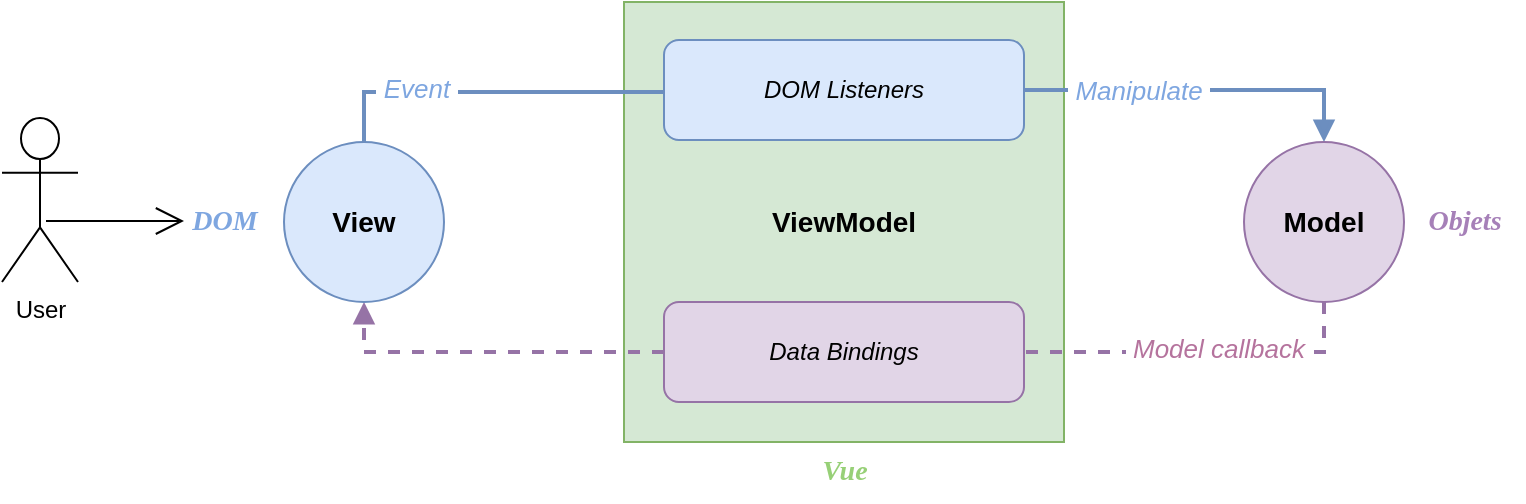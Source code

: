 <mxfile version="21.1.1" type="github">
  <diagram name="Page-1" id="GMlJ-6j5ENdUGKHWMFd1">
    <mxGraphModel dx="1834" dy="736" grid="0" gridSize="10" guides="1" tooltips="1" connect="1" arrows="1" fold="1" page="0" pageScale="1" pageWidth="827" pageHeight="1169" math="0" shadow="0">
      <root>
        <mxCell id="0" />
        <mxCell id="1" parent="0" />
        <mxCell id="_6QDV3Pyp1X2ITI4qKGK-7" value="" style="whiteSpace=wrap;html=1;aspect=fixed;fillColor=#d5e8d4;strokeColor=#82b366;" parent="1" vertex="1">
          <mxGeometry x="290" y="290" width="220" height="220" as="geometry" />
        </mxCell>
        <mxCell id="_6QDV3Pyp1X2ITI4qKGK-19" style="edgeStyle=orthogonalEdgeStyle;rounded=0;orthogonalLoop=1;jettySize=auto;html=1;entryX=0.5;entryY=0;entryDx=0;entryDy=0;strokeWidth=2;endArrow=block;endFill=1;fillColor=#dae8fc;strokeColor=#6c8ebf;exitX=1;exitY=0.5;exitDx=0;exitDy=0;" parent="1" source="_6QDV3Pyp1X2ITI4qKGK-10" target="_6QDV3Pyp1X2ITI4qKGK-15" edge="1">
          <mxGeometry relative="1" as="geometry">
            <Array as="points">
              <mxPoint x="640" y="334" />
            </Array>
          </mxGeometry>
        </mxCell>
        <mxCell id="s4vfpPk39e_tYQiXmPhC-1" value="&amp;nbsp;Manipulate&amp;nbsp;" style="edgeLabel;html=1;align=center;verticalAlign=middle;resizable=0;points=[];fontSize=13;fontStyle=2;fontColor=#7EA6E0;" vertex="1" connectable="0" parent="_6QDV3Pyp1X2ITI4qKGK-19">
          <mxGeometry x="-0.466" y="-5" relative="1" as="geometry">
            <mxPoint x="10" y="-5" as="offset" />
          </mxGeometry>
        </mxCell>
        <mxCell id="_6QDV3Pyp1X2ITI4qKGK-10" value="&lt;i&gt;DOM Listeners&lt;/i&gt;" style="rounded=1;whiteSpace=wrap;html=1;fillColor=#dae8fc;strokeColor=#6c8ebf;" parent="1" vertex="1">
          <mxGeometry x="310" y="309" width="180" height="50" as="geometry" />
        </mxCell>
        <mxCell id="_6QDV3Pyp1X2ITI4qKGK-21" style="edgeStyle=orthogonalEdgeStyle;rounded=0;orthogonalLoop=1;jettySize=auto;html=1;entryX=0.5;entryY=1;entryDx=0;entryDy=0;strokeWidth=2;endArrow=block;endFill=1;fillColor=#e1d5e7;strokeColor=#9673a6;dashed=1;" parent="1" source="_6QDV3Pyp1X2ITI4qKGK-12" target="_6QDV3Pyp1X2ITI4qKGK-17" edge="1">
          <mxGeometry relative="1" as="geometry">
            <Array as="points">
              <mxPoint x="160" y="465" />
            </Array>
          </mxGeometry>
        </mxCell>
        <mxCell id="_6QDV3Pyp1X2ITI4qKGK-12" value="&lt;i&gt;Data Bindings&lt;/i&gt;" style="rounded=1;whiteSpace=wrap;html=1;fillColor=#e1d5e7;strokeColor=#9673a6;" parent="1" vertex="1">
          <mxGeometry x="310" y="440" width="180" height="50" as="geometry" />
        </mxCell>
        <mxCell id="_6QDV3Pyp1X2ITI4qKGK-13" value="&lt;b&gt;&lt;font style=&quot;font-size: 14px;&quot;&gt;ViewModel&lt;/font&gt;&lt;/b&gt;" style="text;html=1;strokeColor=none;fillColor=none;align=center;verticalAlign=middle;whiteSpace=wrap;rounded=0;" parent="1" vertex="1">
          <mxGeometry x="370" y="385" width="60" height="30" as="geometry" />
        </mxCell>
        <mxCell id="_6QDV3Pyp1X2ITI4qKGK-20" style="edgeStyle=orthogonalEdgeStyle;rounded=0;orthogonalLoop=1;jettySize=auto;html=1;endArrow=none;endFill=0;strokeWidth=2;fillColor=#e1d5e7;strokeColor=#9673a6;entryX=1;entryY=0.5;entryDx=0;entryDy=0;dashed=1;" parent="1" source="_6QDV3Pyp1X2ITI4qKGK-15" target="_6QDV3Pyp1X2ITI4qKGK-12" edge="1">
          <mxGeometry relative="1" as="geometry">
            <mxPoint x="580" y="590" as="targetPoint" />
            <Array as="points">
              <mxPoint x="640" y="465" />
            </Array>
          </mxGeometry>
        </mxCell>
        <mxCell id="s4vfpPk39e_tYQiXmPhC-2" value="&amp;nbsp;Model callback&amp;nbsp;" style="edgeLabel;html=1;align=center;verticalAlign=middle;resizable=0;points=[];fontSize=13;fontStyle=2;fontColor=#B5739D;" vertex="1" connectable="0" parent="_6QDV3Pyp1X2ITI4qKGK-20">
          <mxGeometry x="-0.109" y="-2" relative="1" as="geometry">
            <mxPoint as="offset" />
          </mxGeometry>
        </mxCell>
        <mxCell id="_6QDV3Pyp1X2ITI4qKGK-15" value="&lt;b&gt;&lt;font style=&quot;font-size: 14px;&quot;&gt;Model&lt;/font&gt;&lt;/b&gt;" style="ellipse;whiteSpace=wrap;html=1;aspect=fixed;fillColor=#e1d5e7;strokeColor=#9673a6;" parent="1" vertex="1">
          <mxGeometry x="600" y="360" width="80" height="80" as="geometry" />
        </mxCell>
        <mxCell id="_6QDV3Pyp1X2ITI4qKGK-18" style="edgeStyle=orthogonalEdgeStyle;rounded=0;orthogonalLoop=1;jettySize=auto;html=1;exitX=0.5;exitY=0;exitDx=0;exitDy=0;endArrow=none;endFill=0;strokeWidth=2;fillColor=#dae8fc;strokeColor=#6c8ebf;" parent="1" source="_6QDV3Pyp1X2ITI4qKGK-17" target="_6QDV3Pyp1X2ITI4qKGK-10" edge="1">
          <mxGeometry relative="1" as="geometry">
            <Array as="points">
              <mxPoint x="160" y="335" />
            </Array>
          </mxGeometry>
        </mxCell>
        <mxCell id="s4vfpPk39e_tYQiXmPhC-3" value="&amp;nbsp;Event&amp;nbsp;" style="edgeLabel;html=1;align=center;verticalAlign=middle;resizable=0;points=[];fontSize=13;fontStyle=2;fontColor=#7EA6E0;" vertex="1" connectable="0" parent="_6QDV3Pyp1X2ITI4qKGK-18">
          <mxGeometry x="-0.474" y="2" relative="1" as="geometry">
            <mxPoint x="5" as="offset" />
          </mxGeometry>
        </mxCell>
        <mxCell id="_6QDV3Pyp1X2ITI4qKGK-17" value="&lt;b&gt;&lt;font style=&quot;font-size: 14px;&quot;&gt;View&lt;/font&gt;&lt;/b&gt;" style="ellipse;whiteSpace=wrap;html=1;aspect=fixed;fillColor=#dae8fc;strokeColor=#6c8ebf;" parent="1" vertex="1">
          <mxGeometry x="120" y="360" width="80" height="80" as="geometry" />
        </mxCell>
        <mxCell id="_6QDV3Pyp1X2ITI4qKGK-23" value="&lt;font style=&quot;font-size: 14px;&quot;&gt;&lt;i style=&quot;&quot;&gt;&lt;b style=&quot;&quot;&gt;Vue&lt;/b&gt;&lt;/i&gt;&lt;/font&gt;" style="text;html=1;strokeColor=none;fillColor=none;align=center;verticalAlign=middle;rounded=0;fontFamily=Comic Sans MS;fontColor=#97D077;" parent="1" vertex="1">
          <mxGeometry x="370" y="510" width="60" height="30" as="geometry" />
        </mxCell>
        <mxCell id="_6QDV3Pyp1X2ITI4qKGK-24" value="&lt;i&gt;&lt;b&gt;&lt;font style=&quot;font-size: 14px;&quot;&gt;Objets&lt;/font&gt;&lt;/b&gt;&lt;/i&gt;" style="text;html=1;strokeColor=none;fillColor=none;align=center;verticalAlign=middle;rounded=0;fontFamily=Comic Sans MS;fontColor=#A680B8;" parent="1" vertex="1">
          <mxGeometry x="680" y="385" width="60" height="30" as="geometry" />
        </mxCell>
        <mxCell id="_6QDV3Pyp1X2ITI4qKGK-25" value="&lt;font style=&quot;font-size: 14px;&quot;&gt;&lt;i style=&quot;&quot;&gt;&lt;b style=&quot;&quot;&gt;DOM&lt;/b&gt;&lt;/i&gt;&lt;/font&gt;" style="text;html=1;strokeColor=none;fillColor=none;align=center;verticalAlign=middle;rounded=0;fontFamily=Comic Sans MS;fontColor=#7EA6E0;" parent="1" vertex="1">
          <mxGeometry x="60" y="385" width="60" height="30" as="geometry" />
        </mxCell>
        <mxCell id="_6QDV3Pyp1X2ITI4qKGK-26" value="User" style="shape=umlActor;verticalLabelPosition=bottom;verticalAlign=top;html=1;" parent="1" vertex="1">
          <mxGeometry x="-21" y="348" width="38" height="82" as="geometry" />
        </mxCell>
        <mxCell id="s4vfpPk39e_tYQiXmPhC-4" value="" style="endArrow=open;endFill=1;endSize=12;html=1;rounded=0;" edge="1" parent="1">
          <mxGeometry width="160" relative="1" as="geometry">
            <mxPoint x="1" y="399.5" as="sourcePoint" />
            <mxPoint x="70" y="399.5" as="targetPoint" />
          </mxGeometry>
        </mxCell>
      </root>
    </mxGraphModel>
  </diagram>
</mxfile>
